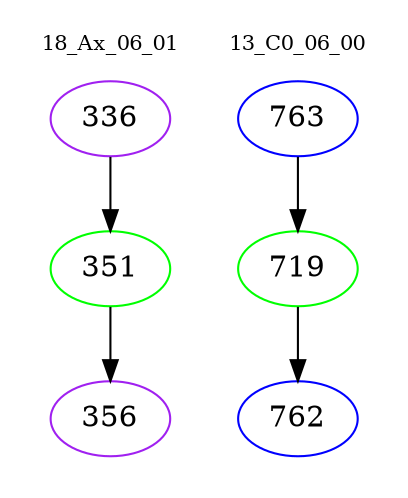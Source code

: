 digraph{
subgraph cluster_0 {
color = white
label = "18_Ax_06_01";
fontsize=10;
T0_336 [label="336", color="purple"]
T0_336 -> T0_351 [color="black"]
T0_351 [label="351", color="green"]
T0_351 -> T0_356 [color="black"]
T0_356 [label="356", color="purple"]
}
subgraph cluster_1 {
color = white
label = "13_C0_06_00";
fontsize=10;
T1_763 [label="763", color="blue"]
T1_763 -> T1_719 [color="black"]
T1_719 [label="719", color="green"]
T1_719 -> T1_762 [color="black"]
T1_762 [label="762", color="blue"]
}
}
